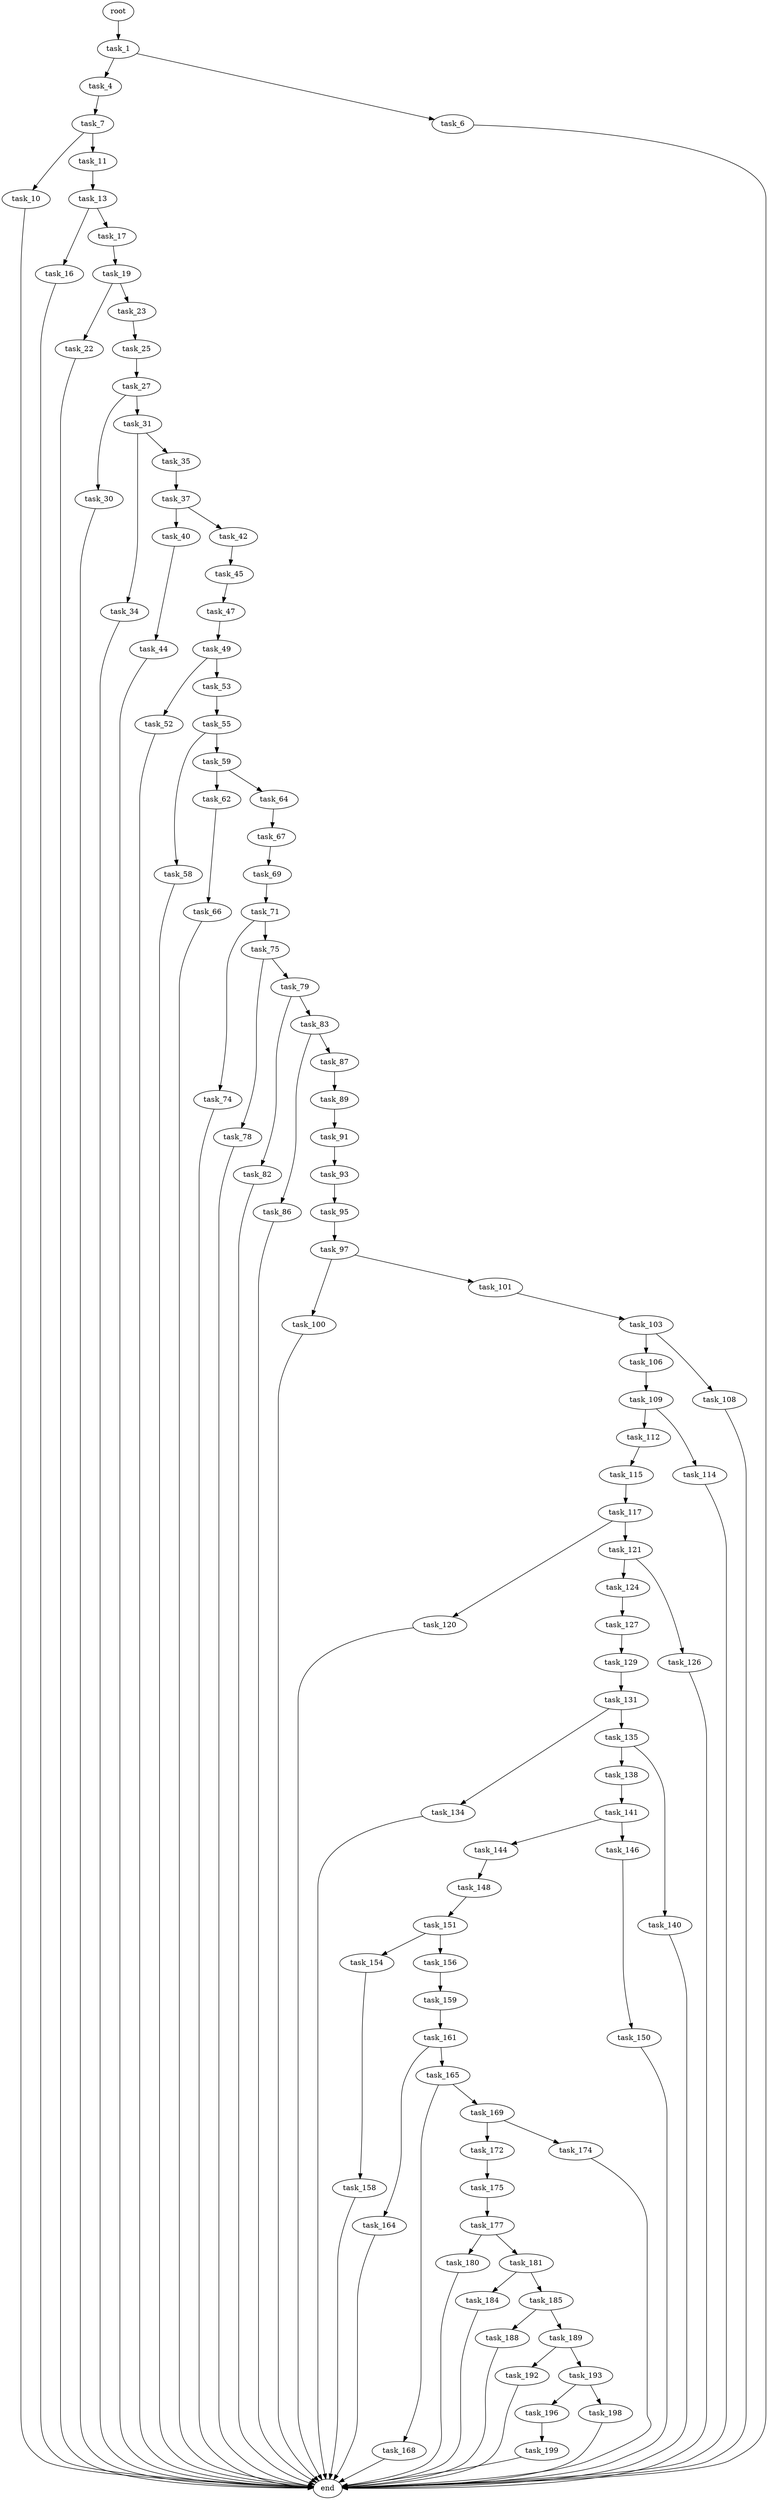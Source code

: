 digraph G {
  root [size="0.000000"];
  task_1 [size="151087315428.000000"];
  task_4 [size="403587588128.000000"];
  task_6 [size="22130851094.000000"];
  task_7 [size="782757789696.000000"];
  task_10 [size="40449556047.000000"];
  task_11 [size="17907048557.000000"];
  task_13 [size="24831022231.000000"];
  task_16 [size="24891056869.000000"];
  task_17 [size="549755813888.000000"];
  task_19 [size="68719476736.000000"];
  task_22 [size="8089862660.000000"];
  task_23 [size="782757789696.000000"];
  task_25 [size="14779836968.000000"];
  task_27 [size="231928233984.000000"];
  task_30 [size="6467210777.000000"];
  task_31 [size="193946544595.000000"];
  task_34 [size="318171425205.000000"];
  task_35 [size="275686214786.000000"];
  task_37 [size="22231345689.000000"];
  task_40 [size="11111082282.000000"];
  task_42 [size="8589934592.000000"];
  task_44 [size="231928233984.000000"];
  task_45 [size="134217728000.000000"];
  task_47 [size="369817367443.000000"];
  task_49 [size="5750253438.000000"];
  task_52 [size="15614226323.000000"];
  task_53 [size="387487392169.000000"];
  task_55 [size="1385206366381.000000"];
  task_58 [size="342350541350.000000"];
  task_59 [size="368293445632.000000"];
  task_62 [size="9182123562.000000"];
  task_64 [size="8589934592.000000"];
  task_66 [size="231928233984.000000"];
  task_67 [size="930311376526.000000"];
  task_69 [size="231928233984.000000"];
  task_71 [size="549755813888.000000"];
  task_74 [size="69258242097.000000"];
  task_75 [size="637983142646.000000"];
  task_78 [size="78669016874.000000"];
  task_79 [size="28991029248.000000"];
  task_82 [size="443326443.000000"];
  task_83 [size="368293445632.000000"];
  task_86 [size="463983099102.000000"];
  task_87 [size="549755813888.000000"];
  task_89 [size="85279533831.000000"];
  task_91 [size="8589934592.000000"];
  task_93 [size="782757789696.000000"];
  task_95 [size="134217728000.000000"];
  task_97 [size="199362726475.000000"];
  task_100 [size="409884097606.000000"];
  task_101 [size="68719476736.000000"];
  task_103 [size="91124574108.000000"];
  task_106 [size="11883407775.000000"];
  task_108 [size="33298582126.000000"];
  task_109 [size="368293445632.000000"];
  task_112 [size="134217728000.000000"];
  task_114 [size="368293445632.000000"];
  task_115 [size="271582443709.000000"];
  task_117 [size="368293445632.000000"];
  task_120 [size="170179958585.000000"];
  task_121 [size="38301310047.000000"];
  task_124 [size="134217728000.000000"];
  task_126 [size="231928233984.000000"];
  task_127 [size="980317429.000000"];
  task_129 [size="174065807349.000000"];
  task_131 [size="368293445632.000000"];
  task_134 [size="134217728000.000000"];
  task_135 [size="396659078565.000000"];
  task_138 [size="189687430467.000000"];
  task_140 [size="4338669959.000000"];
  task_141 [size="857100852.000000"];
  task_144 [size="13733693963.000000"];
  task_146 [size="29697539363.000000"];
  task_148 [size="16108354702.000000"];
  task_150 [size="98355828829.000000"];
  task_151 [size="247213915466.000000"];
  task_154 [size="1073741824000.000000"];
  task_156 [size="320273504335.000000"];
  task_158 [size="5383369458.000000"];
  task_159 [size="6631172305.000000"];
  task_161 [size="30601224888.000000"];
  task_164 [size="924690801.000000"];
  task_165 [size="1318294988.000000"];
  task_168 [size="35237557482.000000"];
  task_169 [size="49999886885.000000"];
  task_172 [size="45239276877.000000"];
  task_174 [size="1293457288.000000"];
  task_175 [size="68719476736.000000"];
  task_177 [size="5903239890.000000"];
  task_180 [size="2217524053.000000"];
  task_181 [size="10255035309.000000"];
  task_184 [size="764130156490.000000"];
  task_185 [size="134217728000.000000"];
  task_188 [size="12597473514.000000"];
  task_189 [size="6952703808.000000"];
  task_192 [size="38588774610.000000"];
  task_193 [size="7193471015.000000"];
  task_196 [size="288040788.000000"];
  task_198 [size="782757789696.000000"];
  task_199 [size="782757789696.000000"];
  end [size="0.000000"];

  root -> task_1 [size="1.000000"];
  task_1 -> task_4 [size="134217728.000000"];
  task_1 -> task_6 [size="134217728.000000"];
  task_4 -> task_7 [size="536870912.000000"];
  task_6 -> end [size="1.000000"];
  task_7 -> task_10 [size="679477248.000000"];
  task_7 -> task_11 [size="679477248.000000"];
  task_10 -> end [size="1.000000"];
  task_11 -> task_13 [size="679477248.000000"];
  task_13 -> task_16 [size="838860800.000000"];
  task_13 -> task_17 [size="838860800.000000"];
  task_16 -> end [size="1.000000"];
  task_17 -> task_19 [size="536870912.000000"];
  task_19 -> task_22 [size="134217728.000000"];
  task_19 -> task_23 [size="134217728.000000"];
  task_22 -> end [size="1.000000"];
  task_23 -> task_25 [size="679477248.000000"];
  task_25 -> task_27 [size="536870912.000000"];
  task_27 -> task_30 [size="301989888.000000"];
  task_27 -> task_31 [size="301989888.000000"];
  task_30 -> end [size="1.000000"];
  task_31 -> task_34 [size="209715200.000000"];
  task_31 -> task_35 [size="209715200.000000"];
  task_34 -> end [size="1.000000"];
  task_35 -> task_37 [size="411041792.000000"];
  task_37 -> task_40 [size="411041792.000000"];
  task_37 -> task_42 [size="411041792.000000"];
  task_40 -> task_44 [size="536870912.000000"];
  task_42 -> task_45 [size="33554432.000000"];
  task_44 -> end [size="1.000000"];
  task_45 -> task_47 [size="209715200.000000"];
  task_47 -> task_49 [size="301989888.000000"];
  task_49 -> task_52 [size="301989888.000000"];
  task_49 -> task_53 [size="301989888.000000"];
  task_52 -> end [size="1.000000"];
  task_53 -> task_55 [size="679477248.000000"];
  task_55 -> task_58 [size="838860800.000000"];
  task_55 -> task_59 [size="838860800.000000"];
  task_58 -> end [size="1.000000"];
  task_59 -> task_62 [size="411041792.000000"];
  task_59 -> task_64 [size="411041792.000000"];
  task_62 -> task_66 [size="536870912.000000"];
  task_64 -> task_67 [size="33554432.000000"];
  task_66 -> end [size="1.000000"];
  task_67 -> task_69 [size="679477248.000000"];
  task_69 -> task_71 [size="301989888.000000"];
  task_71 -> task_74 [size="536870912.000000"];
  task_71 -> task_75 [size="536870912.000000"];
  task_74 -> end [size="1.000000"];
  task_75 -> task_78 [size="679477248.000000"];
  task_75 -> task_79 [size="679477248.000000"];
  task_78 -> end [size="1.000000"];
  task_79 -> task_82 [size="75497472.000000"];
  task_79 -> task_83 [size="75497472.000000"];
  task_82 -> end [size="1.000000"];
  task_83 -> task_86 [size="411041792.000000"];
  task_83 -> task_87 [size="411041792.000000"];
  task_86 -> end [size="1.000000"];
  task_87 -> task_89 [size="536870912.000000"];
  task_89 -> task_91 [size="209715200.000000"];
  task_91 -> task_93 [size="33554432.000000"];
  task_93 -> task_95 [size="679477248.000000"];
  task_95 -> task_97 [size="209715200.000000"];
  task_97 -> task_100 [size="134217728.000000"];
  task_97 -> task_101 [size="134217728.000000"];
  task_100 -> end [size="1.000000"];
  task_101 -> task_103 [size="134217728.000000"];
  task_103 -> task_106 [size="411041792.000000"];
  task_103 -> task_108 [size="411041792.000000"];
  task_106 -> task_109 [size="209715200.000000"];
  task_108 -> end [size="1.000000"];
  task_109 -> task_112 [size="411041792.000000"];
  task_109 -> task_114 [size="411041792.000000"];
  task_112 -> task_115 [size="209715200.000000"];
  task_114 -> end [size="1.000000"];
  task_115 -> task_117 [size="209715200.000000"];
  task_117 -> task_120 [size="411041792.000000"];
  task_117 -> task_121 [size="411041792.000000"];
  task_120 -> end [size="1.000000"];
  task_121 -> task_124 [size="75497472.000000"];
  task_121 -> task_126 [size="75497472.000000"];
  task_124 -> task_127 [size="209715200.000000"];
  task_126 -> end [size="1.000000"];
  task_127 -> task_129 [size="33554432.000000"];
  task_129 -> task_131 [size="209715200.000000"];
  task_131 -> task_134 [size="411041792.000000"];
  task_131 -> task_135 [size="411041792.000000"];
  task_134 -> end [size="1.000000"];
  task_135 -> task_138 [size="411041792.000000"];
  task_135 -> task_140 [size="411041792.000000"];
  task_138 -> task_141 [size="838860800.000000"];
  task_140 -> end [size="1.000000"];
  task_141 -> task_144 [size="33554432.000000"];
  task_141 -> task_146 [size="33554432.000000"];
  task_144 -> task_148 [size="679477248.000000"];
  task_146 -> task_150 [size="33554432.000000"];
  task_148 -> task_151 [size="838860800.000000"];
  task_150 -> end [size="1.000000"];
  task_151 -> task_154 [size="536870912.000000"];
  task_151 -> task_156 [size="536870912.000000"];
  task_154 -> task_158 [size="838860800.000000"];
  task_156 -> task_159 [size="536870912.000000"];
  task_158 -> end [size="1.000000"];
  task_159 -> task_161 [size="301989888.000000"];
  task_161 -> task_164 [size="838860800.000000"];
  task_161 -> task_165 [size="838860800.000000"];
  task_164 -> end [size="1.000000"];
  task_165 -> task_168 [size="75497472.000000"];
  task_165 -> task_169 [size="75497472.000000"];
  task_168 -> end [size="1.000000"];
  task_169 -> task_172 [size="75497472.000000"];
  task_169 -> task_174 [size="75497472.000000"];
  task_172 -> task_175 [size="209715200.000000"];
  task_174 -> end [size="1.000000"];
  task_175 -> task_177 [size="134217728.000000"];
  task_177 -> task_180 [size="536870912.000000"];
  task_177 -> task_181 [size="536870912.000000"];
  task_180 -> end [size="1.000000"];
  task_181 -> task_184 [size="411041792.000000"];
  task_181 -> task_185 [size="411041792.000000"];
  task_184 -> end [size="1.000000"];
  task_185 -> task_188 [size="209715200.000000"];
  task_185 -> task_189 [size="209715200.000000"];
  task_188 -> end [size="1.000000"];
  task_189 -> task_192 [size="536870912.000000"];
  task_189 -> task_193 [size="536870912.000000"];
  task_192 -> end [size="1.000000"];
  task_193 -> task_196 [size="134217728.000000"];
  task_193 -> task_198 [size="134217728.000000"];
  task_196 -> task_199 [size="33554432.000000"];
  task_198 -> end [size="1.000000"];
  task_199 -> end [size="1.000000"];
}
